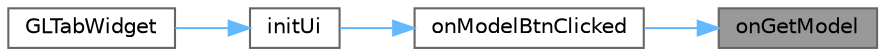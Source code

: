 digraph "onGetModel"
{
 // LATEX_PDF_SIZE
  bgcolor="transparent";
  edge [fontname=Helvetica,fontsize=10,labelfontname=Helvetica,labelfontsize=10];
  node [fontname=Helvetica,fontsize=10,shape=box,height=0.2,width=0.4];
  rankdir="RL";
  Node1 [id="Node000001",label="onGetModel",height=0.2,width=0.4,color="gray40", fillcolor="grey60", style="filled", fontcolor="black",tooltip="处理模式选择"];
  Node1 -> Node2 [id="edge1_Node000001_Node000002",dir="back",color="steelblue1",style="solid",tooltip=" "];
  Node2 [id="Node000002",label="onModelBtnClicked",height=0.2,width=0.4,color="grey40", fillcolor="white", style="filled",URL="$class_g_l_tab_widget.html#a79cd603a3b352bc991790c69aeae212a",tooltip="模式按钮点击槽函数"];
  Node2 -> Node3 [id="edge2_Node000002_Node000003",dir="back",color="steelblue1",style="solid",tooltip=" "];
  Node3 [id="Node000003",label="initUi",height=0.2,width=0.4,color="grey40", fillcolor="white", style="filled",URL="$class_g_l_tab_widget.html#afba6e95967cc3eb25fd518f7bde6ec04",tooltip="初始化界面"];
  Node3 -> Node4 [id="edge3_Node000003_Node000004",dir="back",color="steelblue1",style="solid",tooltip=" "];
  Node4 [id="Node000004",label="GLTabWidget",height=0.2,width=0.4,color="grey40", fillcolor="white", style="filled",URL="$class_g_l_tab_widget.html#acf273a069a5b1975e841029f169e76ef",tooltip="构造函数，初始化推荐界面"];
}
